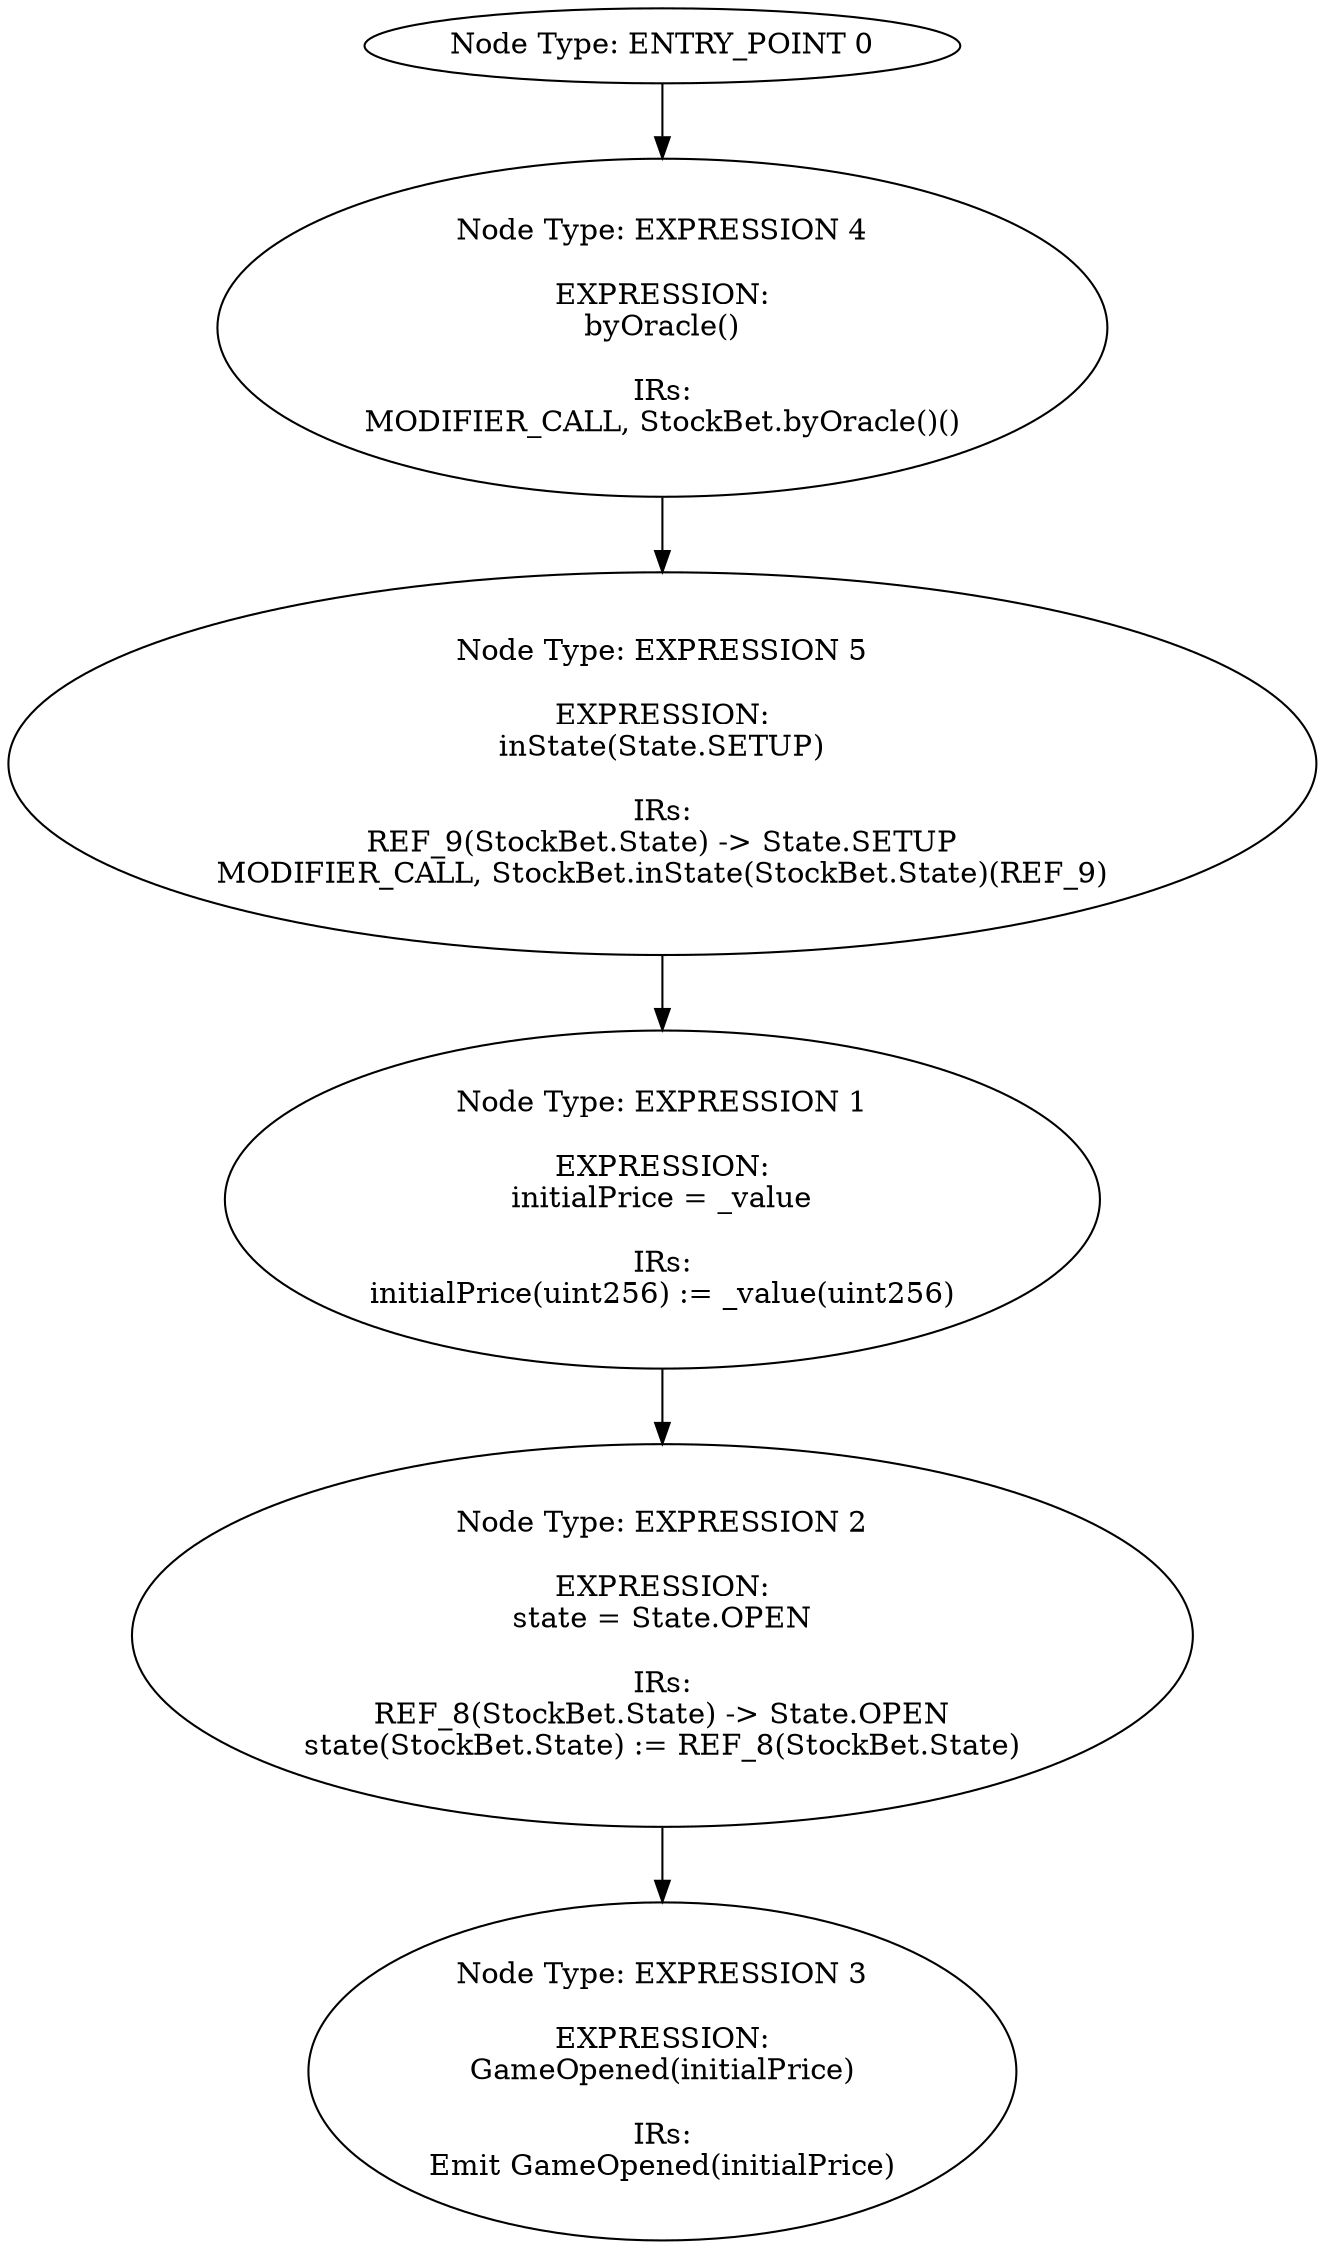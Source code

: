 digraph{
0[label="Node Type: ENTRY_POINT 0
"];
0->4;
1[label="Node Type: EXPRESSION 1

EXPRESSION:
initialPrice = _value

IRs:
initialPrice(uint256) := _value(uint256)"];
1->2;
2[label="Node Type: EXPRESSION 2

EXPRESSION:
state = State.OPEN

IRs:
REF_8(StockBet.State) -> State.OPEN
state(StockBet.State) := REF_8(StockBet.State)"];
2->3;
3[label="Node Type: EXPRESSION 3

EXPRESSION:
GameOpened(initialPrice)

IRs:
Emit GameOpened(initialPrice)"];
4[label="Node Type: EXPRESSION 4

EXPRESSION:
byOracle()

IRs:
MODIFIER_CALL, StockBet.byOracle()()"];
4->5;
5[label="Node Type: EXPRESSION 5

EXPRESSION:
inState(State.SETUP)

IRs:
REF_9(StockBet.State) -> State.SETUP
MODIFIER_CALL, StockBet.inState(StockBet.State)(REF_9)"];
5->1;
}
